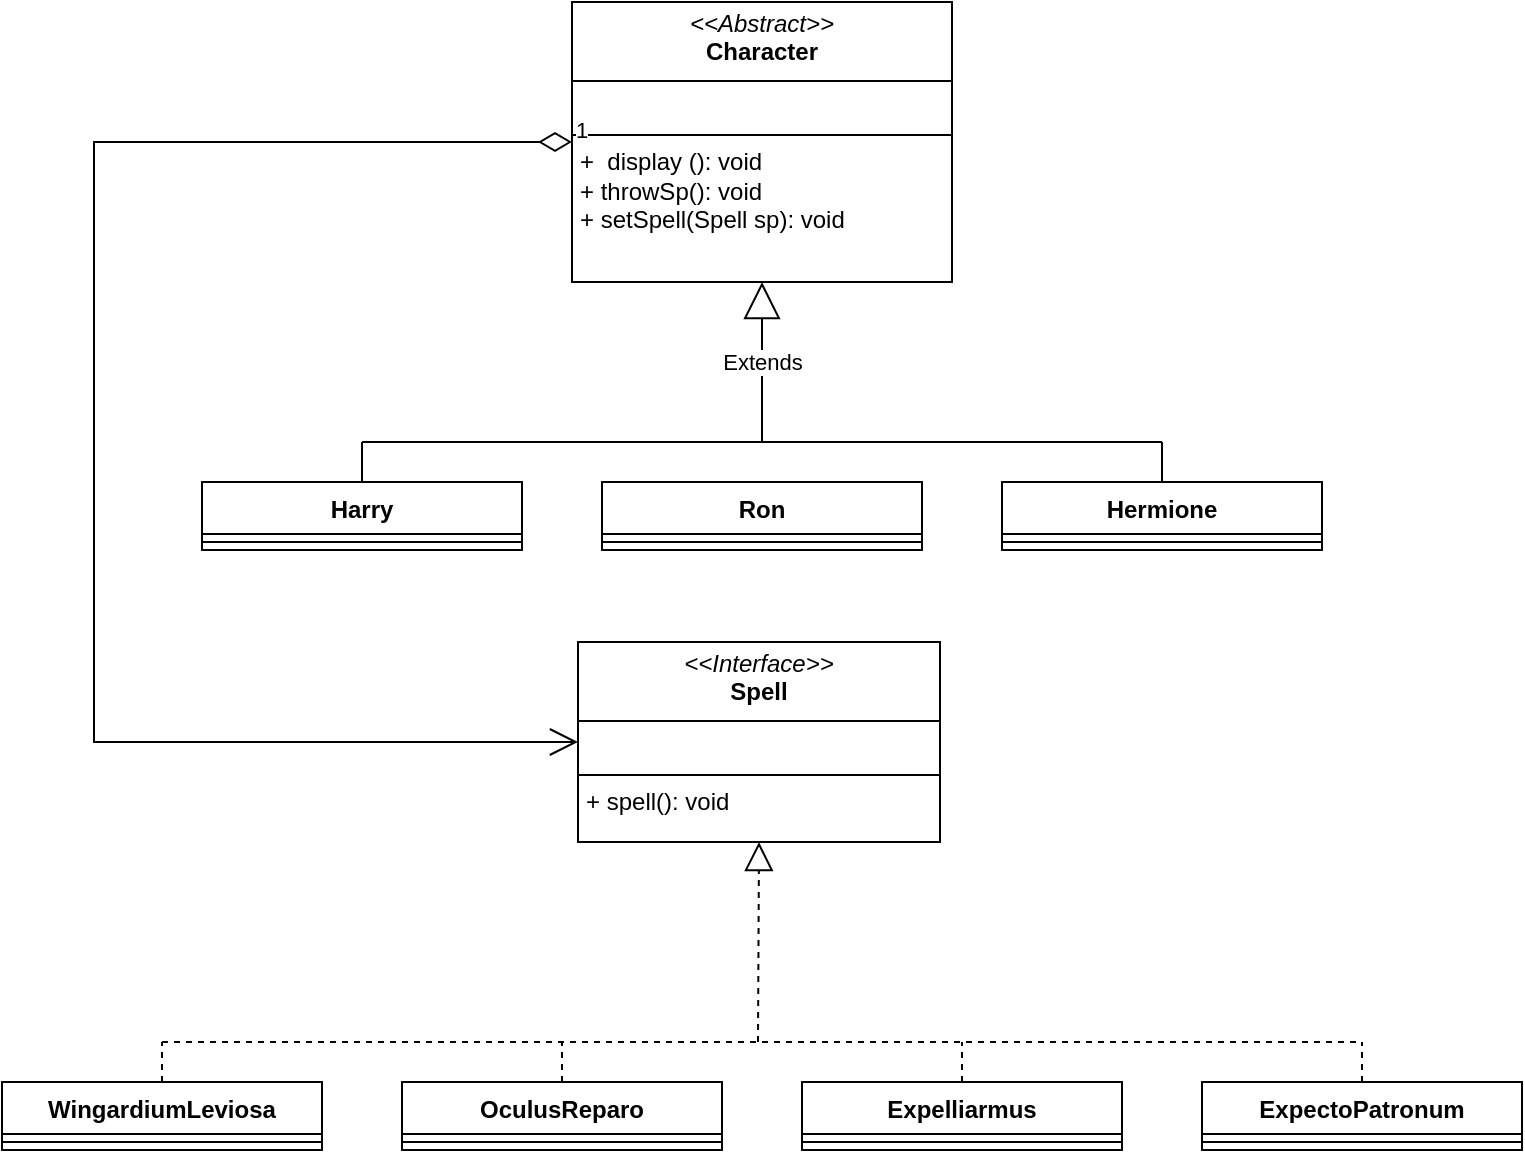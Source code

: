 <mxfile version="28.1.2">
  <diagram name="Página-1" id="APkmxDxnDLh_oq2CpslN">
    <mxGraphModel dx="1426" dy="785" grid="1" gridSize="10" guides="1" tooltips="1" connect="1" arrows="1" fold="1" page="1" pageScale="1" pageWidth="827" pageHeight="1169" math="0" shadow="0">
      <root>
        <mxCell id="0" />
        <mxCell id="1" parent="0" />
        <mxCell id="_QNRAbPStF40P6n4yMRn-9" value="WingardiumLeviosa" style="swimlane;fontStyle=1;align=center;verticalAlign=top;childLayout=stackLayout;horizontal=1;startSize=26;horizontalStack=0;resizeParent=1;resizeParentMax=0;resizeLast=0;collapsible=1;marginBottom=0;whiteSpace=wrap;html=1;" parent="1" vertex="1">
          <mxGeometry x="34" y="580" width="160" height="34" as="geometry" />
        </mxCell>
        <mxCell id="_QNRAbPStF40P6n4yMRn-11" value="" style="line;strokeWidth=1;fillColor=none;align=left;verticalAlign=middle;spacingTop=-1;spacingLeft=3;spacingRight=3;rotatable=0;labelPosition=right;points=[];portConstraint=eastwest;strokeColor=inherit;" parent="_QNRAbPStF40P6n4yMRn-9" vertex="1">
          <mxGeometry y="26" width="160" height="8" as="geometry" />
        </mxCell>
        <mxCell id="_QNRAbPStF40P6n4yMRn-13" value="Harry" style="swimlane;fontStyle=1;align=center;verticalAlign=top;childLayout=stackLayout;horizontal=1;startSize=26;horizontalStack=0;resizeParent=1;resizeParentMax=0;resizeLast=0;collapsible=1;marginBottom=0;whiteSpace=wrap;html=1;" parent="1" vertex="1">
          <mxGeometry x="134" y="280" width="160" height="34" as="geometry" />
        </mxCell>
        <mxCell id="_QNRAbPStF40P6n4yMRn-15" value="" style="line;strokeWidth=1;fillColor=none;align=left;verticalAlign=middle;spacingTop=-1;spacingLeft=3;spacingRight=3;rotatable=0;labelPosition=right;points=[];portConstraint=eastwest;strokeColor=inherit;" parent="_QNRAbPStF40P6n4yMRn-13" vertex="1">
          <mxGeometry y="26" width="160" height="8" as="geometry" />
        </mxCell>
        <mxCell id="_QNRAbPStF40P6n4yMRn-21" value="Expelliarmus" style="swimlane;fontStyle=1;align=center;verticalAlign=top;childLayout=stackLayout;horizontal=1;startSize=26;horizontalStack=0;resizeParent=1;resizeParentMax=0;resizeLast=0;collapsible=1;marginBottom=0;whiteSpace=wrap;html=1;" parent="1" vertex="1">
          <mxGeometry x="434" y="580" width="160" height="34" as="geometry" />
        </mxCell>
        <mxCell id="_QNRAbPStF40P6n4yMRn-23" value="" style="line;strokeWidth=1;fillColor=none;align=left;verticalAlign=middle;spacingTop=-1;spacingLeft=3;spacingRight=3;rotatable=0;labelPosition=right;points=[];portConstraint=eastwest;strokeColor=inherit;" parent="_QNRAbPStF40P6n4yMRn-21" vertex="1">
          <mxGeometry y="26" width="160" height="8" as="geometry" />
        </mxCell>
        <mxCell id="_QNRAbPStF40P6n4yMRn-25" value="OculusReparo" style="swimlane;fontStyle=1;align=center;verticalAlign=top;childLayout=stackLayout;horizontal=1;startSize=26;horizontalStack=0;resizeParent=1;resizeParentMax=0;resizeLast=0;collapsible=1;marginBottom=0;whiteSpace=wrap;html=1;" parent="1" vertex="1">
          <mxGeometry x="234" y="580" width="160" height="34" as="geometry" />
        </mxCell>
        <mxCell id="_QNRAbPStF40P6n4yMRn-27" value="" style="line;strokeWidth=1;fillColor=none;align=left;verticalAlign=middle;spacingTop=-1;spacingLeft=3;spacingRight=3;rotatable=0;labelPosition=right;points=[];portConstraint=eastwest;strokeColor=inherit;" parent="_QNRAbPStF40P6n4yMRn-25" vertex="1">
          <mxGeometry y="26" width="160" height="8" as="geometry" />
        </mxCell>
        <mxCell id="_QNRAbPStF40P6n4yMRn-29" value="ExpectoPatronum" style="swimlane;fontStyle=1;align=center;verticalAlign=top;childLayout=stackLayout;horizontal=1;startSize=26;horizontalStack=0;resizeParent=1;resizeParentMax=0;resizeLast=0;collapsible=1;marginBottom=0;whiteSpace=wrap;html=1;" parent="1" vertex="1">
          <mxGeometry x="634" y="580" width="160" height="34" as="geometry" />
        </mxCell>
        <mxCell id="_QNRAbPStF40P6n4yMRn-31" value="" style="line;strokeWidth=1;fillColor=none;align=left;verticalAlign=middle;spacingTop=-1;spacingLeft=3;spacingRight=3;rotatable=0;labelPosition=right;points=[];portConstraint=eastwest;strokeColor=inherit;" parent="_QNRAbPStF40P6n4yMRn-29" vertex="1">
          <mxGeometry y="26" width="160" height="8" as="geometry" />
        </mxCell>
        <mxCell id="_QNRAbPStF40P6n4yMRn-33" value="Hermione" style="swimlane;fontStyle=1;align=center;verticalAlign=top;childLayout=stackLayout;horizontal=1;startSize=26;horizontalStack=0;resizeParent=1;resizeParentMax=0;resizeLast=0;collapsible=1;marginBottom=0;whiteSpace=wrap;html=1;" parent="1" vertex="1">
          <mxGeometry x="534" y="280" width="160" height="34" as="geometry" />
        </mxCell>
        <mxCell id="_QNRAbPStF40P6n4yMRn-35" value="" style="line;strokeWidth=1;fillColor=none;align=left;verticalAlign=middle;spacingTop=-1;spacingLeft=3;spacingRight=3;rotatable=0;labelPosition=right;points=[];portConstraint=eastwest;strokeColor=inherit;" parent="_QNRAbPStF40P6n4yMRn-33" vertex="1">
          <mxGeometry y="26" width="160" height="8" as="geometry" />
        </mxCell>
        <mxCell id="_QNRAbPStF40P6n4yMRn-37" value="&lt;div&gt;Ron&lt;/div&gt;" style="swimlane;fontStyle=1;align=center;verticalAlign=top;childLayout=stackLayout;horizontal=1;startSize=26;horizontalStack=0;resizeParent=1;resizeParentMax=0;resizeLast=0;collapsible=1;marginBottom=0;whiteSpace=wrap;html=1;" parent="1" vertex="1">
          <mxGeometry x="334" y="280" width="160" height="34" as="geometry" />
        </mxCell>
        <mxCell id="_QNRAbPStF40P6n4yMRn-39" value="" style="line;strokeWidth=1;fillColor=none;align=left;verticalAlign=middle;spacingTop=-1;spacingLeft=3;spacingRight=3;rotatable=0;labelPosition=right;points=[];portConstraint=eastwest;strokeColor=inherit;" parent="_QNRAbPStF40P6n4yMRn-37" vertex="1">
          <mxGeometry y="26" width="160" height="8" as="geometry" />
        </mxCell>
        <mxCell id="_QNRAbPStF40P6n4yMRn-43" value="" style="endArrow=none;html=1;rounded=0;" parent="1" edge="1">
          <mxGeometry width="50" height="50" relative="1" as="geometry">
            <mxPoint x="214" y="260" as="sourcePoint" />
            <mxPoint x="614" y="260" as="targetPoint" />
          </mxGeometry>
        </mxCell>
        <mxCell id="_QNRAbPStF40P6n4yMRn-44" value="" style="endArrow=none;html=1;rounded=0;exitX=0.5;exitY=0;exitDx=0;exitDy=0;" parent="1" source="_QNRAbPStF40P6n4yMRn-13" edge="1">
          <mxGeometry width="50" height="50" relative="1" as="geometry">
            <mxPoint x="504" y="390" as="sourcePoint" />
            <mxPoint x="214" y="260" as="targetPoint" />
          </mxGeometry>
        </mxCell>
        <mxCell id="_QNRAbPStF40P6n4yMRn-45" value="" style="endArrow=none;html=1;rounded=0;entryX=0.5;entryY=0;entryDx=0;entryDy=0;" parent="1" target="_QNRAbPStF40P6n4yMRn-33" edge="1">
          <mxGeometry width="50" height="50" relative="1" as="geometry">
            <mxPoint x="614" y="260" as="sourcePoint" />
            <mxPoint x="264" y="240" as="targetPoint" />
          </mxGeometry>
        </mxCell>
        <mxCell id="_QNRAbPStF40P6n4yMRn-52" value="" style="endArrow=block;dashed=1;endFill=0;endSize=12;html=1;rounded=0;entryX=0.5;entryY=1;entryDx=0;entryDy=0;" parent="1" target="_QNRAbPStF40P6n4yMRn-57" edge="1">
          <mxGeometry width="160" relative="1" as="geometry">
            <mxPoint x="412" y="560" as="sourcePoint" />
            <mxPoint x="468.24" y="489.998" as="targetPoint" />
          </mxGeometry>
        </mxCell>
        <mxCell id="_QNRAbPStF40P6n4yMRn-54" value="" style="endArrow=none;dashed=1;html=1;rounded=0;" parent="1" edge="1">
          <mxGeometry width="50" height="50" relative="1" as="geometry">
            <mxPoint x="114" y="560" as="sourcePoint" />
            <mxPoint x="714" y="560" as="targetPoint" />
          </mxGeometry>
        </mxCell>
        <mxCell id="_QNRAbPStF40P6n4yMRn-55" value="" style="endArrow=none;dashed=1;html=1;rounded=0;exitX=0.5;exitY=0;exitDx=0;exitDy=0;" parent="1" source="_QNRAbPStF40P6n4yMRn-9" edge="1">
          <mxGeometry width="50" height="50" relative="1" as="geometry">
            <mxPoint x="404" y="500" as="sourcePoint" />
            <mxPoint x="114" y="560" as="targetPoint" />
          </mxGeometry>
        </mxCell>
        <mxCell id="_QNRAbPStF40P6n4yMRn-56" value="&lt;p style=&quot;margin:0px;margin-top:4px;text-align:center;&quot;&gt;&lt;i&gt;&amp;lt;&amp;lt;Abstract&amp;gt;&amp;gt;&lt;/i&gt;&lt;br&gt;&lt;b&gt;Character&lt;/b&gt;&lt;/p&gt;&lt;hr size=&quot;1&quot; style=&quot;border-style:solid;&quot;&gt;&lt;p style=&quot;margin:0px;margin-left:4px;&quot;&gt;&lt;br&gt;&lt;/p&gt;&lt;hr size=&quot;1&quot; style=&quot;border-style:solid;&quot;&gt;&lt;p style=&quot;margin:0px;margin-left:4px;&quot;&gt;+&amp;nbsp; display (): void&lt;br&gt;&lt;/p&gt;&lt;p style=&quot;margin:0px;margin-left:4px;&quot;&gt;+ throwSp(): void&lt;/p&gt;&lt;p style=&quot;margin:0px;margin-left:4px;&quot;&gt;+ setSpell(Spell sp): void&lt;/p&gt;" style="verticalAlign=top;align=left;overflow=fill;html=1;whiteSpace=wrap;" parent="1" vertex="1">
          <mxGeometry x="319" y="40" width="190" height="140" as="geometry" />
        </mxCell>
        <mxCell id="_QNRAbPStF40P6n4yMRn-57" value="&lt;p style=&quot;margin:0px;margin-top:4px;text-align:center;&quot;&gt;&lt;i&gt;&amp;lt;&amp;lt;Interface&amp;gt;&amp;gt;&lt;/i&gt;&lt;br&gt;&lt;b&gt;Spell&lt;/b&gt;&lt;/p&gt;&lt;hr size=&quot;1&quot; style=&quot;border-style:solid;&quot;&gt;&lt;p style=&quot;margin:0px;margin-left:4px;&quot;&gt;&lt;br&gt;&lt;/p&gt;&lt;hr size=&quot;1&quot; style=&quot;border-style:solid;&quot;&gt;&lt;p style=&quot;margin:0px;margin-left:4px;&quot;&gt;+ spell(): void&lt;/p&gt;" style="verticalAlign=top;align=left;overflow=fill;html=1;whiteSpace=wrap;" parent="1" vertex="1">
          <mxGeometry x="322" y="360" width="181" height="100" as="geometry" />
        </mxCell>
        <mxCell id="_QNRAbPStF40P6n4yMRn-58" value="Extends" style="endArrow=block;endSize=16;endFill=0;html=1;rounded=0;entryX=0.5;entryY=1;entryDx=0;entryDy=0;" parent="1" target="_QNRAbPStF40P6n4yMRn-56" edge="1">
          <mxGeometry width="160" relative="1" as="geometry">
            <mxPoint x="414" y="260" as="sourcePoint" />
            <mxPoint x="510" y="210" as="targetPoint" />
          </mxGeometry>
        </mxCell>
        <mxCell id="_QNRAbPStF40P6n4yMRn-59" value="" style="endArrow=none;dashed=1;html=1;rounded=0;exitX=0.5;exitY=0;exitDx=0;exitDy=0;" parent="1" source="_QNRAbPStF40P6n4yMRn-25" edge="1">
          <mxGeometry width="50" height="50" relative="1" as="geometry">
            <mxPoint x="204" y="520" as="sourcePoint" />
            <mxPoint x="314" y="560" as="targetPoint" />
          </mxGeometry>
        </mxCell>
        <mxCell id="_QNRAbPStF40P6n4yMRn-60" value="" style="endArrow=none;dashed=1;html=1;rounded=0;exitX=0.5;exitY=0;exitDx=0;exitDy=0;" parent="1" source="_QNRAbPStF40P6n4yMRn-21" edge="1">
          <mxGeometry width="50" height="50" relative="1" as="geometry">
            <mxPoint x="294" y="530" as="sourcePoint" />
            <mxPoint x="514" y="560" as="targetPoint" />
          </mxGeometry>
        </mxCell>
        <mxCell id="_QNRAbPStF40P6n4yMRn-61" value="" style="endArrow=none;dashed=1;html=1;rounded=0;exitX=0.5;exitY=0;exitDx=0;exitDy=0;" parent="1" source="_QNRAbPStF40P6n4yMRn-29" edge="1">
          <mxGeometry width="50" height="50" relative="1" as="geometry">
            <mxPoint x="524" y="530" as="sourcePoint" />
            <mxPoint x="714" y="560" as="targetPoint" />
          </mxGeometry>
        </mxCell>
        <mxCell id="XKz_JE9k9u7pcxtLTKi7-1" value="1" style="endArrow=open;html=1;endSize=12;startArrow=diamondThin;startSize=14;startFill=0;edgeStyle=orthogonalEdgeStyle;align=left;verticalAlign=bottom;rounded=0;exitX=0;exitY=0.5;exitDx=0;exitDy=0;entryX=0;entryY=0.5;entryDx=0;entryDy=0;" edge="1" parent="1" source="_QNRAbPStF40P6n4yMRn-56" target="_QNRAbPStF40P6n4yMRn-57">
          <mxGeometry x="-1" y="3" relative="1" as="geometry">
            <mxPoint x="400" y="310" as="sourcePoint" />
            <mxPoint x="560" y="310" as="targetPoint" />
            <Array as="points">
              <mxPoint x="80" y="110" />
              <mxPoint x="80" y="410" />
            </Array>
          </mxGeometry>
        </mxCell>
      </root>
    </mxGraphModel>
  </diagram>
</mxfile>
